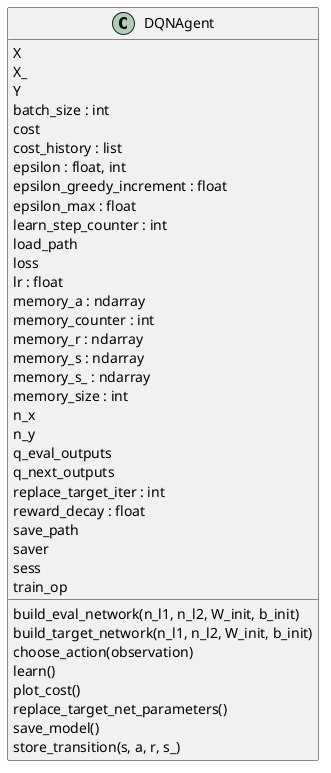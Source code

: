 @startuml classes
set namespaceSeparator none
class "DQNAgent" as agent_DQN.DQNAgent {
  X
  X_
  Y
  batch_size : int
  cost
  cost_history : list
  epsilon : float, int
  epsilon_greedy_increment : float
  epsilon_max : float
  learn_step_counter : int
  load_path
  loss
  lr : float
  memory_a : ndarray
  memory_counter : int
  memory_r : ndarray
  memory_s : ndarray
  memory_s_ : ndarray
  memory_size : int
  n_x
  n_y
  q_eval_outputs
  q_next_outputs
  replace_target_iter : int
  reward_decay : float
  save_path
  saver
  sess
  train_op
  build_eval_network(n_l1, n_l2, W_init, b_init)
  build_target_network(n_l1, n_l2, W_init, b_init)
  choose_action(observation)
  learn()
  plot_cost()
  replace_target_net_parameters()
  save_model()
  store_transition(s, a, r, s_)
}
@enduml

